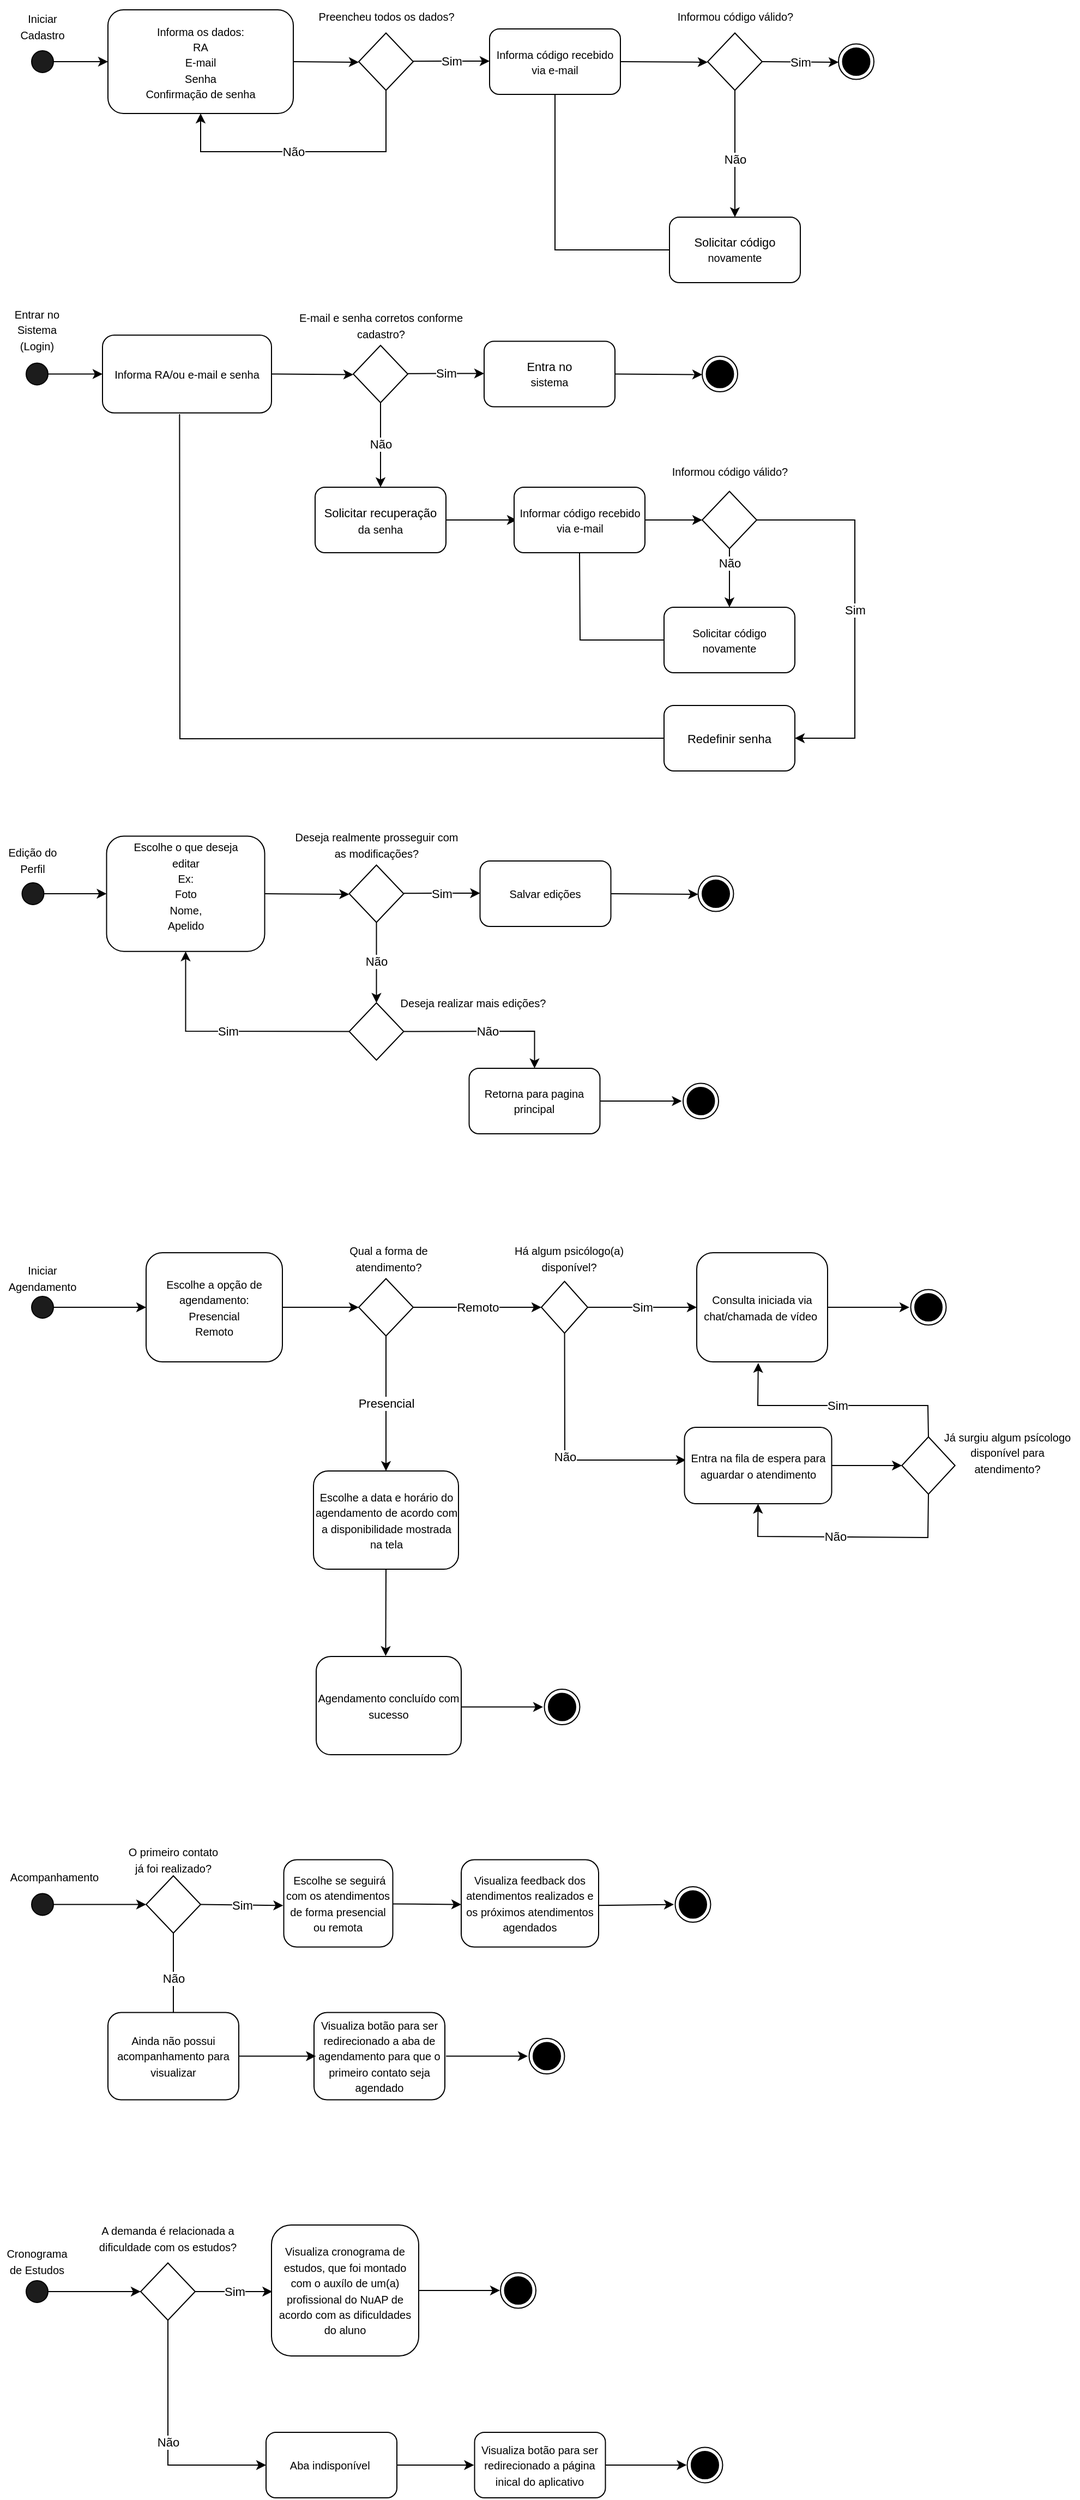 <mxfile version="21.1.8" type="github">
  <diagram name="Página-1" id="GVrCEBP-sC31mfDfFol-">
    <mxGraphModel dx="2294" dy="807" grid="1" gridSize="10" guides="1" tooltips="1" connect="1" arrows="1" fold="1" page="1" pageScale="1" pageWidth="827" pageHeight="1169" math="0" shadow="0">
      <root>
        <mxCell id="0" />
        <mxCell id="1" parent="0" />
        <mxCell id="yPgfIwb3IiQU2in2HysK-1" value="" style="ellipse;whiteSpace=wrap;html=1;aspect=fixed;fillColor=#1C1C1C;" parent="1" vertex="1">
          <mxGeometry x="20" y="77.5" width="20" height="20" as="geometry" />
        </mxCell>
        <mxCell id="yPgfIwb3IiQU2in2HysK-2" value="" style="endArrow=classic;html=1;rounded=0;exitX=1;exitY=0.5;exitDx=0;exitDy=0;entryX=0;entryY=0.5;entryDx=0;entryDy=0;" parent="1" source="yPgfIwb3IiQU2in2HysK-1" target="yPgfIwb3IiQU2in2HysK-5" edge="1">
          <mxGeometry width="50" height="50" relative="1" as="geometry">
            <mxPoint x="240" y="270" as="sourcePoint" />
            <mxPoint x="90" y="70" as="targetPoint" />
          </mxGeometry>
        </mxCell>
        <mxCell id="yPgfIwb3IiQU2in2HysK-4" value="&lt;font style=&quot;font-size: 10px;&quot;&gt;Iniciar Cadastro&lt;/font&gt;" style="text;strokeColor=none;align=center;fillColor=none;html=1;verticalAlign=middle;whiteSpace=wrap;rounded=0;" parent="1" vertex="1">
          <mxGeometry x="-5" y="40" width="70" height="30" as="geometry" />
        </mxCell>
        <mxCell id="yPgfIwb3IiQU2in2HysK-5" value="&lt;font style=&quot;font-size: 10px;&quot;&gt;Informa os dados:&lt;br&gt;RA&lt;br&gt;E-mail&lt;br&gt;Senha&lt;br&gt;Confirmação de senha&lt;/font&gt;" style="rounded=1;whiteSpace=wrap;html=1;" parent="1" vertex="1">
          <mxGeometry x="90" y="40" width="170" height="95" as="geometry" />
        </mxCell>
        <mxCell id="yPgfIwb3IiQU2in2HysK-7" value="" style="endArrow=classic;html=1;rounded=0;exitX=1;exitY=0.5;exitDx=0;exitDy=0;" parent="1" source="yPgfIwb3IiQU2in2HysK-5" edge="1">
          <mxGeometry width="50" height="50" relative="1" as="geometry">
            <mxPoint x="50" y="98" as="sourcePoint" />
            <mxPoint x="320" y="88" as="targetPoint" />
            <Array as="points" />
          </mxGeometry>
        </mxCell>
        <mxCell id="yPgfIwb3IiQU2in2HysK-8" value="" style="rhombus;whiteSpace=wrap;html=1;" parent="1" vertex="1">
          <mxGeometry x="320" y="61.25" width="50" height="52.5" as="geometry" />
        </mxCell>
        <mxCell id="yPgfIwb3IiQU2in2HysK-9" value="&lt;font style=&quot;font-size: 10px;&quot;&gt;Preencheu todos os dados?&lt;/font&gt;" style="text;strokeColor=none;align=center;fillColor=none;html=1;verticalAlign=middle;whiteSpace=wrap;rounded=0;" parent="1" vertex="1">
          <mxGeometry x="267.5" y="31.25" width="155" height="30" as="geometry" />
        </mxCell>
        <mxCell id="yPgfIwb3IiQU2in2HysK-10" value="Sim" style="endArrow=classic;html=1;rounded=0;exitX=1;exitY=0.5;exitDx=0;exitDy=0;" parent="1" edge="1">
          <mxGeometry width="50" height="50" relative="1" as="geometry">
            <mxPoint x="370" y="87.16" as="sourcePoint" />
            <mxPoint x="440" y="87" as="targetPoint" />
            <Array as="points">
              <mxPoint x="400" y="87" />
            </Array>
          </mxGeometry>
        </mxCell>
        <mxCell id="yPgfIwb3IiQU2in2HysK-11" value="Não" style="endArrow=classic;html=1;rounded=0;exitX=0.5;exitY=1;exitDx=0;exitDy=0;entryX=0.5;entryY=1;entryDx=0;entryDy=0;" parent="1" source="yPgfIwb3IiQU2in2HysK-8" target="yPgfIwb3IiQU2in2HysK-5" edge="1">
          <mxGeometry x="0.081" width="50" height="50" relative="1" as="geometry">
            <mxPoint x="270" y="98" as="sourcePoint" />
            <mxPoint x="190" y="170" as="targetPoint" />
            <Array as="points">
              <mxPoint x="345" y="170" />
              <mxPoint x="240" y="170" />
              <mxPoint x="175" y="170" />
            </Array>
            <mxPoint as="offset" />
          </mxGeometry>
        </mxCell>
        <mxCell id="yPgfIwb3IiQU2in2HysK-12" value="&lt;font style=&quot;font-size: 10px;&quot;&gt;Informa código recebido via e-mail&lt;/font&gt;" style="rounded=1;whiteSpace=wrap;html=1;fontSize=11;" parent="1" vertex="1">
          <mxGeometry x="440" y="57.5" width="120" height="60" as="geometry" />
        </mxCell>
        <mxCell id="yPgfIwb3IiQU2in2HysK-13" value="" style="endArrow=classic;html=1;rounded=0;exitX=1;exitY=0.5;exitDx=0;exitDy=0;" parent="1" source="yPgfIwb3IiQU2in2HysK-12" edge="1">
          <mxGeometry width="50" height="50" relative="1" as="geometry">
            <mxPoint x="270" y="98" as="sourcePoint" />
            <mxPoint x="640" y="88" as="targetPoint" />
            <Array as="points" />
          </mxGeometry>
        </mxCell>
        <mxCell id="yPgfIwb3IiQU2in2HysK-14" value="" style="rhombus;whiteSpace=wrap;html=1;" parent="1" vertex="1">
          <mxGeometry x="640" y="61.25" width="50" height="52.5" as="geometry" />
        </mxCell>
        <mxCell id="yPgfIwb3IiQU2in2HysK-15" value="&lt;font style=&quot;font-size: 10px;&quot;&gt;Informou código válido?&lt;/font&gt;" style="text;strokeColor=none;align=center;fillColor=none;html=1;verticalAlign=middle;whiteSpace=wrap;rounded=0;" parent="1" vertex="1">
          <mxGeometry x="587.5" y="31.25" width="155" height="30" as="geometry" />
        </mxCell>
        <mxCell id="yPgfIwb3IiQU2in2HysK-17" value="Sim" style="endArrow=classic;html=1;rounded=0;exitX=1;exitY=0.5;exitDx=0;exitDy=0;" parent="1" source="yPgfIwb3IiQU2in2HysK-14" edge="1">
          <mxGeometry width="50" height="50" relative="1" as="geometry">
            <mxPoint x="570" y="98" as="sourcePoint" />
            <mxPoint x="760" y="88" as="targetPoint" />
            <Array as="points" />
          </mxGeometry>
        </mxCell>
        <mxCell id="yPgfIwb3IiQU2in2HysK-18" value="Não" style="endArrow=classic;html=1;rounded=0;exitX=0.5;exitY=1;exitDx=0;exitDy=0;" parent="1" source="yPgfIwb3IiQU2in2HysK-14" edge="1">
          <mxGeometry x="0.081" width="50" height="50" relative="1" as="geometry">
            <mxPoint x="670" y="113.75" as="sourcePoint" />
            <mxPoint x="665" y="230" as="targetPoint" />
            <Array as="points">
              <mxPoint x="665" y="170" />
              <mxPoint x="665" y="190" />
            </Array>
            <mxPoint as="offset" />
          </mxGeometry>
        </mxCell>
        <mxCell id="yPgfIwb3IiQU2in2HysK-19" value="Solicitar código&lt;br&gt;&lt;font style=&quot;font-size: 10px;&quot;&gt;novamente&lt;/font&gt;" style="rounded=1;whiteSpace=wrap;html=1;fontSize=11;" parent="1" vertex="1">
          <mxGeometry x="605" y="230" width="120" height="60" as="geometry" />
        </mxCell>
        <mxCell id="yPgfIwb3IiQU2in2HysK-20" value="" style="endArrow=none;html=1;rounded=0;entryX=0;entryY=0.5;entryDx=0;entryDy=0;exitX=0.5;exitY=1;exitDx=0;exitDy=0;" parent="1" source="yPgfIwb3IiQU2in2HysK-12" target="yPgfIwb3IiQU2in2HysK-19" edge="1">
          <mxGeometry width="50" height="50" relative="1" as="geometry">
            <mxPoint x="480" y="260" as="sourcePoint" />
            <mxPoint x="460" y="150" as="targetPoint" />
            <Array as="points">
              <mxPoint x="500" y="260" />
            </Array>
          </mxGeometry>
        </mxCell>
        <mxCell id="yPgfIwb3IiQU2in2HysK-21" value="" style="ellipse;whiteSpace=wrap;html=1;aspect=fixed;" parent="1" vertex="1">
          <mxGeometry x="760" y="71.25" width="32.5" height="32.5" as="geometry" />
        </mxCell>
        <mxCell id="yPgfIwb3IiQU2in2HysK-22" value="" style="ellipse;whiteSpace=wrap;html=1;aspect=fixed;fillColor=#000000;labelBackgroundColor=#000000;" parent="1" vertex="1">
          <mxGeometry x="763.75" y="75" width="25" height="25" as="geometry" />
        </mxCell>
        <mxCell id="yPgfIwb3IiQU2in2HysK-39" value="" style="ellipse;whiteSpace=wrap;html=1;aspect=fixed;fillColor=#1C1C1C;" parent="1" vertex="1">
          <mxGeometry x="15" y="363.75" width="20" height="20" as="geometry" />
        </mxCell>
        <mxCell id="yPgfIwb3IiQU2in2HysK-40" value="" style="endArrow=classic;html=1;rounded=0;exitX=1;exitY=0.5;exitDx=0;exitDy=0;entryX=0;entryY=0.5;entryDx=0;entryDy=0;" parent="1" source="yPgfIwb3IiQU2in2HysK-39" target="yPgfIwb3IiQU2in2HysK-41" edge="1">
          <mxGeometry width="50" height="50" relative="1" as="geometry">
            <mxPoint x="235" y="556.25" as="sourcePoint" />
            <mxPoint x="85" y="356.25" as="targetPoint" />
          </mxGeometry>
        </mxCell>
        <mxCell id="yPgfIwb3IiQU2in2HysK-41" value="&lt;font style=&quot;&quot;&gt;&lt;font style=&quot;font-size: 10px;&quot;&gt;Informa RA/ou e-mail e senha&lt;/font&gt;&lt;br&gt;&lt;/font&gt;" style="rounded=1;whiteSpace=wrap;html=1;" parent="1" vertex="1">
          <mxGeometry x="85" y="338.13" width="155" height="71.25" as="geometry" />
        </mxCell>
        <mxCell id="yPgfIwb3IiQU2in2HysK-42" value="" style="endArrow=classic;html=1;rounded=0;exitX=1;exitY=0.5;exitDx=0;exitDy=0;" parent="1" source="yPgfIwb3IiQU2in2HysK-41" edge="1">
          <mxGeometry width="50" height="50" relative="1" as="geometry">
            <mxPoint x="45" y="384.25" as="sourcePoint" />
            <mxPoint x="315" y="374.25" as="targetPoint" />
            <Array as="points" />
          </mxGeometry>
        </mxCell>
        <mxCell id="yPgfIwb3IiQU2in2HysK-43" value="" style="rhombus;whiteSpace=wrap;html=1;" parent="1" vertex="1">
          <mxGeometry x="315" y="347.5" width="50" height="52.5" as="geometry" />
        </mxCell>
        <mxCell id="yPgfIwb3IiQU2in2HysK-44" value="&lt;font style=&quot;font-size: 10px;&quot;&gt;E-mail e senha corretos conforme cadastro?&lt;/font&gt;" style="text;strokeColor=none;align=center;fillColor=none;html=1;verticalAlign=middle;whiteSpace=wrap;rounded=0;" parent="1" vertex="1">
          <mxGeometry x="262.5" y="313.75" width="155" height="30" as="geometry" />
        </mxCell>
        <mxCell id="yPgfIwb3IiQU2in2HysK-45" value="Sim" style="endArrow=classic;html=1;rounded=0;exitX=1;exitY=0.5;exitDx=0;exitDy=0;" parent="1" edge="1">
          <mxGeometry width="50" height="50" relative="1" as="geometry">
            <mxPoint x="365" y="373.41" as="sourcePoint" />
            <mxPoint x="435" y="373.25" as="targetPoint" />
            <Array as="points">
              <mxPoint x="395" y="373.25" />
            </Array>
          </mxGeometry>
        </mxCell>
        <mxCell id="yPgfIwb3IiQU2in2HysK-46" value="Não" style="endArrow=classic;html=1;rounded=0;exitX=0.5;exitY=1;exitDx=0;exitDy=0;" parent="1" source="yPgfIwb3IiQU2in2HysK-43" edge="1">
          <mxGeometry x="-0.032" width="50" height="50" relative="1" as="geometry">
            <mxPoint x="265" y="384.25" as="sourcePoint" />
            <mxPoint x="340" y="477.5" as="targetPoint" />
            <Array as="points" />
            <mxPoint as="offset" />
          </mxGeometry>
        </mxCell>
        <mxCell id="yPgfIwb3IiQU2in2HysK-47" value="Entra no&lt;br&gt;&lt;font style=&quot;font-size: 10px;&quot;&gt;sistema&lt;/font&gt;" style="rounded=1;whiteSpace=wrap;html=1;fontSize=11;" parent="1" vertex="1">
          <mxGeometry x="435" y="343.75" width="120" height="60" as="geometry" />
        </mxCell>
        <mxCell id="yPgfIwb3IiQU2in2HysK-48" value="" style="endArrow=classic;html=1;rounded=0;exitX=1;exitY=0.5;exitDx=0;exitDy=0;" parent="1" source="yPgfIwb3IiQU2in2HysK-47" edge="1">
          <mxGeometry width="50" height="50" relative="1" as="geometry">
            <mxPoint x="265" y="384.25" as="sourcePoint" />
            <mxPoint x="635" y="374.25" as="targetPoint" />
            <Array as="points" />
          </mxGeometry>
        </mxCell>
        <mxCell id="yPgfIwb3IiQU2in2HysK-55" value="" style="ellipse;whiteSpace=wrap;html=1;aspect=fixed;" parent="1" vertex="1">
          <mxGeometry x="635" y="357.51" width="32.5" height="32.5" as="geometry" />
        </mxCell>
        <mxCell id="yPgfIwb3IiQU2in2HysK-56" value="" style="ellipse;whiteSpace=wrap;html=1;aspect=fixed;fillColor=#000000;labelBackgroundColor=#000000;" parent="1" vertex="1">
          <mxGeometry x="638.75" y="361.26" width="25" height="25" as="geometry" />
        </mxCell>
        <mxCell id="yPgfIwb3IiQU2in2HysK-57" value="&lt;font style=&quot;font-size: 10px;&quot;&gt;Entrar no Sistema&lt;br&gt;(Login)&lt;/font&gt;" style="text;strokeColor=none;align=center;fillColor=none;html=1;verticalAlign=middle;whiteSpace=wrap;rounded=0;" parent="1" vertex="1">
          <mxGeometry x="-5" y="317.5" width="60" height="30" as="geometry" />
        </mxCell>
        <mxCell id="yPgfIwb3IiQU2in2HysK-58" value="&lt;font style=&quot;&quot;&gt;&lt;span style=&quot;font-size: 11px;&quot;&gt;Solicitar recuperação&lt;/span&gt;&lt;br&gt;&lt;font style=&quot;font-size: 10px;&quot;&gt;da senha&lt;/font&gt;&lt;/font&gt;" style="rounded=1;whiteSpace=wrap;html=1;" parent="1" vertex="1">
          <mxGeometry x="280" y="477.5" width="120" height="60" as="geometry" />
        </mxCell>
        <mxCell id="yPgfIwb3IiQU2in2HysK-59" value="" style="endArrow=classic;html=1;rounded=0;exitX=1;exitY=0.5;exitDx=0;exitDy=0;" parent="1" source="yPgfIwb3IiQU2in2HysK-58" edge="1">
          <mxGeometry width="50" height="50" relative="1" as="geometry">
            <mxPoint x="245" y="383.5" as="sourcePoint" />
            <mxPoint x="465" y="507.5" as="targetPoint" />
            <Array as="points" />
          </mxGeometry>
        </mxCell>
        <mxCell id="yPgfIwb3IiQU2in2HysK-60" value="&lt;font style=&quot;font-size: 10px;&quot;&gt;Informar código recebido via e-mail&lt;/font&gt;" style="rounded=1;whiteSpace=wrap;html=1;fontSize=11;" parent="1" vertex="1">
          <mxGeometry x="462.5" y="477.5" width="120" height="60" as="geometry" />
        </mxCell>
        <mxCell id="yPgfIwb3IiQU2in2HysK-61" value="" style="endArrow=classic;html=1;rounded=0;exitX=1;exitY=0.5;exitDx=0;exitDy=0;" parent="1" source="yPgfIwb3IiQU2in2HysK-60" edge="1">
          <mxGeometry width="50" height="50" relative="1" as="geometry">
            <mxPoint x="565" y="75.5" as="sourcePoint" />
            <mxPoint x="635" y="507.5" as="targetPoint" />
            <Array as="points" />
          </mxGeometry>
        </mxCell>
        <mxCell id="yPgfIwb3IiQU2in2HysK-62" value="" style="rhombus;whiteSpace=wrap;html=1;" parent="1" vertex="1">
          <mxGeometry x="635" y="481.25" width="50" height="52.5" as="geometry" />
        </mxCell>
        <mxCell id="yPgfIwb3IiQU2in2HysK-63" value="&lt;font style=&quot;font-size: 10px;&quot;&gt;Informou código válido?&lt;/font&gt;" style="text;strokeColor=none;align=center;fillColor=none;html=1;verticalAlign=middle;whiteSpace=wrap;rounded=0;" parent="1" vertex="1">
          <mxGeometry x="582.5" y="447.5" width="155" height="30" as="geometry" />
        </mxCell>
        <mxCell id="yPgfIwb3IiQU2in2HysK-64" value="Não" style="endArrow=classic;html=1;rounded=0;exitX=0.5;exitY=1;exitDx=0;exitDy=0;" parent="1" source="yPgfIwb3IiQU2in2HysK-62" edge="1">
          <mxGeometry x="-0.493" width="50" height="50" relative="1" as="geometry">
            <mxPoint x="670" y="101.5" as="sourcePoint" />
            <mxPoint x="660" y="587.5" as="targetPoint" />
            <Array as="points" />
            <mxPoint as="offset" />
          </mxGeometry>
        </mxCell>
        <mxCell id="yPgfIwb3IiQU2in2HysK-68" value="&lt;font style=&quot;font-size: 10px;&quot;&gt;Solicitar código&lt;br&gt;novamente&lt;/font&gt;" style="rounded=1;whiteSpace=wrap;html=1;fontSize=11;" parent="1" vertex="1">
          <mxGeometry x="600" y="587.5" width="120" height="60" as="geometry" />
        </mxCell>
        <mxCell id="yPgfIwb3IiQU2in2HysK-69" value="" style="endArrow=none;html=1;rounded=0;entryX=0;entryY=0.5;entryDx=0;entryDy=0;exitX=0.5;exitY=1;exitDx=0;exitDy=0;" parent="1" source="yPgfIwb3IiQU2in2HysK-60" target="yPgfIwb3IiQU2in2HysK-68" edge="1">
          <mxGeometry width="50" height="50" relative="1" as="geometry">
            <mxPoint x="505" y="105.5" as="sourcePoint" />
            <mxPoint x="610" y="247.5" as="targetPoint" />
            <Array as="points">
              <mxPoint x="523" y="617.5" />
            </Array>
          </mxGeometry>
        </mxCell>
        <mxCell id="yPgfIwb3IiQU2in2HysK-70" value="Sim" style="endArrow=classic;html=1;rounded=0;exitX=1;exitY=0.5;exitDx=0;exitDy=0;entryX=1;entryY=0.5;entryDx=0;entryDy=0;" parent="1" source="yPgfIwb3IiQU2in2HysK-62" target="yPgfIwb3IiQU2in2HysK-73" edge="1">
          <mxGeometry width="50" height="50" relative="1" as="geometry">
            <mxPoint x="695" y="75.5" as="sourcePoint" />
            <mxPoint x="775" y="707.5" as="targetPoint" />
            <Array as="points">
              <mxPoint x="775" y="507.5" />
              <mxPoint x="775" y="707.5" />
            </Array>
          </mxGeometry>
        </mxCell>
        <mxCell id="yPgfIwb3IiQU2in2HysK-73" value="Redefinir senha" style="rounded=1;whiteSpace=wrap;html=1;fontSize=11;" parent="1" vertex="1">
          <mxGeometry x="600" y="677.5" width="120" height="60" as="geometry" />
        </mxCell>
        <mxCell id="yPgfIwb3IiQU2in2HysK-74" value="" style="endArrow=none;html=1;rounded=0;entryX=0;entryY=0.5;entryDx=0;entryDy=0;exitX=0.456;exitY=1.016;exitDx=0;exitDy=0;exitPerimeter=0;" parent="1" source="yPgfIwb3IiQU2in2HysK-41" target="yPgfIwb3IiQU2in2HysK-73" edge="1">
          <mxGeometry width="50" height="50" relative="1" as="geometry">
            <mxPoint x="533" y="547.5" as="sourcePoint" />
            <mxPoint x="610" y="627.5" as="targetPoint" />
            <Array as="points">
              <mxPoint x="156" y="708" />
            </Array>
          </mxGeometry>
        </mxCell>
        <mxCell id="yPgfIwb3IiQU2in2HysK-76" value="" style="ellipse;whiteSpace=wrap;html=1;aspect=fixed;fillColor=#1C1C1C;" parent="1" vertex="1">
          <mxGeometry x="11.25" y="840" width="20" height="20" as="geometry" />
        </mxCell>
        <mxCell id="yPgfIwb3IiQU2in2HysK-77" value="" style="endArrow=classic;html=1;rounded=0;exitX=1;exitY=0.5;exitDx=0;exitDy=0;entryX=0;entryY=0.5;entryDx=0;entryDy=0;" parent="1" source="yPgfIwb3IiQU2in2HysK-76" target="yPgfIwb3IiQU2in2HysK-78" edge="1">
          <mxGeometry width="50" height="50" relative="1" as="geometry">
            <mxPoint x="231.25" y="1032.5" as="sourcePoint" />
            <mxPoint x="81.25" y="832.5" as="targetPoint" />
          </mxGeometry>
        </mxCell>
        <mxCell id="yPgfIwb3IiQU2in2HysK-78" value="&lt;font style=&quot;font-size: 10px;&quot;&gt;Escolhe o que deseja&lt;br&gt;editar&lt;br&gt;Ex:&lt;br&gt;Foto&lt;br&gt;Nome,&lt;br&gt;Apelido&lt;br&gt;&lt;br&gt;&lt;/font&gt;" style="rounded=1;whiteSpace=wrap;html=1;" parent="1" vertex="1">
          <mxGeometry x="88.75" y="797.2" width="145" height="105.63" as="geometry" />
        </mxCell>
        <mxCell id="yPgfIwb3IiQU2in2HysK-79" value="" style="endArrow=classic;html=1;rounded=0;exitX=1;exitY=0.5;exitDx=0;exitDy=0;" parent="1" source="yPgfIwb3IiQU2in2HysK-78" edge="1">
          <mxGeometry width="50" height="50" relative="1" as="geometry">
            <mxPoint x="41.25" y="860.5" as="sourcePoint" />
            <mxPoint x="311.25" y="850.5" as="targetPoint" />
            <Array as="points" />
          </mxGeometry>
        </mxCell>
        <mxCell id="yPgfIwb3IiQU2in2HysK-80" value="" style="rhombus;whiteSpace=wrap;html=1;" parent="1" vertex="1">
          <mxGeometry x="311.25" y="823.75" width="50" height="52.5" as="geometry" />
        </mxCell>
        <mxCell id="yPgfIwb3IiQU2in2HysK-81" value="&lt;font style=&quot;font-size: 10px;&quot;&gt;Deseja realmente prosseguir com as modificações?&lt;/font&gt;" style="text;strokeColor=none;align=center;fillColor=none;html=1;verticalAlign=middle;whiteSpace=wrap;rounded=0;" parent="1" vertex="1">
          <mxGeometry x="258.75" y="790" width="155" height="30" as="geometry" />
        </mxCell>
        <mxCell id="yPgfIwb3IiQU2in2HysK-82" value="Sim" style="endArrow=classic;html=1;rounded=0;exitX=1;exitY=0.5;exitDx=0;exitDy=0;" parent="1" edge="1">
          <mxGeometry width="50" height="50" relative="1" as="geometry">
            <mxPoint x="361.25" y="849.66" as="sourcePoint" />
            <mxPoint x="431.25" y="849.5" as="targetPoint" />
            <Array as="points">
              <mxPoint x="391.25" y="849.5" />
            </Array>
          </mxGeometry>
        </mxCell>
        <mxCell id="yPgfIwb3IiQU2in2HysK-83" value="Não" style="endArrow=classic;html=1;rounded=0;exitX=0.5;exitY=1;exitDx=0;exitDy=0;entryX=0.5;entryY=0;entryDx=0;entryDy=0;" parent="1" source="yPgfIwb3IiQU2in2HysK-80" target="SW-ORvvcEC2hXW5tAMiy-1" edge="1">
          <mxGeometry x="-0.032" width="50" height="50" relative="1" as="geometry">
            <mxPoint x="261.25" y="860.5" as="sourcePoint" />
            <mxPoint x="336.25" y="953.75" as="targetPoint" />
            <Array as="points" />
            <mxPoint as="offset" />
          </mxGeometry>
        </mxCell>
        <mxCell id="yPgfIwb3IiQU2in2HysK-84" value="&lt;font style=&quot;font-size: 10px;&quot;&gt;Salvar edições&lt;/font&gt;" style="rounded=1;whiteSpace=wrap;html=1;fontSize=11;" parent="1" vertex="1">
          <mxGeometry x="431.25" y="820" width="120" height="60" as="geometry" />
        </mxCell>
        <mxCell id="yPgfIwb3IiQU2in2HysK-85" value="" style="endArrow=classic;html=1;rounded=0;exitX=1;exitY=0.5;exitDx=0;exitDy=0;" parent="1" source="yPgfIwb3IiQU2in2HysK-84" edge="1">
          <mxGeometry width="50" height="50" relative="1" as="geometry">
            <mxPoint x="261.25" y="860.5" as="sourcePoint" />
            <mxPoint x="631.25" y="850.5" as="targetPoint" />
            <Array as="points" />
          </mxGeometry>
        </mxCell>
        <mxCell id="yPgfIwb3IiQU2in2HysK-86" value="" style="ellipse;whiteSpace=wrap;html=1;aspect=fixed;" parent="1" vertex="1">
          <mxGeometry x="631.25" y="833.76" width="32.5" height="32.5" as="geometry" />
        </mxCell>
        <mxCell id="yPgfIwb3IiQU2in2HysK-87" value="" style="ellipse;whiteSpace=wrap;html=1;aspect=fixed;fillColor=#000000;labelBackgroundColor=#000000;" parent="1" vertex="1">
          <mxGeometry x="635" y="837.51" width="25" height="25" as="geometry" />
        </mxCell>
        <mxCell id="yPgfIwb3IiQU2in2HysK-88" value="&lt;font style=&quot;font-size: 10px;&quot;&gt;Edição do Perfil&lt;/font&gt;" style="text;strokeColor=none;align=center;fillColor=none;html=1;verticalAlign=middle;whiteSpace=wrap;rounded=0;" parent="1" vertex="1">
          <mxGeometry x="-8.75" y="803.76" width="60" height="30" as="geometry" />
        </mxCell>
        <mxCell id="SW-ORvvcEC2hXW5tAMiy-1" value="" style="rhombus;whiteSpace=wrap;html=1;" parent="1" vertex="1">
          <mxGeometry x="311.25" y="950" width="50" height="52.5" as="geometry" />
        </mxCell>
        <mxCell id="SW-ORvvcEC2hXW5tAMiy-2" value="&lt;font style=&quot;font-size: 10px;&quot;&gt;&lt;font style=&quot;vertical-align: inherit;&quot;&gt;&lt;font style=&quot;vertical-align: inherit;&quot;&gt;Deseja realizar mais edições?&lt;/font&gt;&lt;/font&gt;&lt;/font&gt;" style="text;strokeColor=none;align=center;fillColor=none;html=1;verticalAlign=middle;whiteSpace=wrap;rounded=0;" parent="1" vertex="1">
          <mxGeometry x="351.25" y="940" width="147.5" height="20" as="geometry" />
        </mxCell>
        <mxCell id="SW-ORvvcEC2hXW5tAMiy-3" value="Sim" style="endArrow=classic;html=1;rounded=0;exitX=0;exitY=0.5;exitDx=0;exitDy=0;entryX=0.5;entryY=1;entryDx=0;entryDy=0;" parent="1" source="SW-ORvvcEC2hXW5tAMiy-1" target="yPgfIwb3IiQU2in2HysK-78" edge="1">
          <mxGeometry width="50" height="50" relative="1" as="geometry">
            <mxPoint x="371.25" y="859.66" as="sourcePoint" />
            <mxPoint x="441.25" y="859.5" as="targetPoint" />
            <Array as="points">
              <mxPoint x="161.25" y="976" />
            </Array>
          </mxGeometry>
        </mxCell>
        <mxCell id="SW-ORvvcEC2hXW5tAMiy-4" value="Não" style="endArrow=classic;html=1;rounded=0;exitX=1;exitY=0.5;exitDx=0;exitDy=0;entryX=0.5;entryY=0;entryDx=0;entryDy=0;" parent="1" source="SW-ORvvcEC2hXW5tAMiy-1" edge="1">
          <mxGeometry width="50" height="50" relative="1" as="geometry">
            <mxPoint x="371.25" y="859.66" as="sourcePoint" />
            <mxPoint x="481.25" y="1010" as="targetPoint" />
            <Array as="points">
              <mxPoint x="481.25" y="976" />
            </Array>
          </mxGeometry>
        </mxCell>
        <mxCell id="SW-ORvvcEC2hXW5tAMiy-5" value="&lt;font style=&quot;font-size: 10px;&quot;&gt;Retorna para pagina principal&lt;/font&gt;" style="rounded=1;whiteSpace=wrap;html=1;fontSize=11;" parent="1" vertex="1">
          <mxGeometry x="421.25" y="1010" width="120" height="60" as="geometry" />
        </mxCell>
        <mxCell id="SW-ORvvcEC2hXW5tAMiy-7" value="" style="endArrow=classic;html=1;rounded=0;exitX=1;exitY=0.5;exitDx=0;exitDy=0;" parent="1" edge="1">
          <mxGeometry width="50" height="50" relative="1" as="geometry">
            <mxPoint x="541.25" y="1040" as="sourcePoint" />
            <mxPoint x="616.25" y="1040" as="targetPoint" />
            <Array as="points" />
          </mxGeometry>
        </mxCell>
        <mxCell id="SW-ORvvcEC2hXW5tAMiy-8" value="" style="ellipse;whiteSpace=wrap;html=1;aspect=fixed;" parent="1" vertex="1">
          <mxGeometry x="617.5" y="1023.75" width="32.5" height="32.5" as="geometry" />
        </mxCell>
        <mxCell id="SW-ORvvcEC2hXW5tAMiy-9" value="" style="ellipse;whiteSpace=wrap;html=1;aspect=fixed;fillColor=#000000;labelBackgroundColor=#000000;" parent="1" vertex="1">
          <mxGeometry x="621.25" y="1027.5" width="25" height="25" as="geometry" />
        </mxCell>
        <mxCell id="erpACT3MCk6nOQQxQk3F-1" value="" style="ellipse;whiteSpace=wrap;html=1;aspect=fixed;fillColor=#1C1C1C;" parent="1" vertex="1">
          <mxGeometry x="20" y="1219" width="20" height="20" as="geometry" />
        </mxCell>
        <mxCell id="erpACT3MCk6nOQQxQk3F-3" value="&lt;font style=&quot;vertical-align: inherit;&quot;&gt;&lt;font style=&quot;vertical-align: inherit; font-size: 10px;&quot;&gt;Iniciar Agendamento&lt;/font&gt;&lt;/font&gt;" style="text;strokeColor=none;align=center;fillColor=none;html=1;verticalAlign=middle;whiteSpace=wrap;rounded=0;" parent="1" vertex="1">
          <mxGeometry y="1186.5" width="60" height="30" as="geometry" />
        </mxCell>
        <mxCell id="erpACT3MCk6nOQQxQk3F-5" value="&lt;font style=&quot;font-size: 10px;&quot;&gt;&lt;font style=&quot;vertical-align: inherit; font-size: 10px;&quot;&gt;&lt;font style=&quot;vertical-align: inherit; font-size: 10px;&quot;&gt;&lt;font style=&quot;vertical-align: inherit; font-size: 10px;&quot;&gt;&lt;font style=&quot;vertical-align: inherit; font-size: 10px;&quot;&gt;Escolhe a opção de agendamento: &lt;/font&gt;&lt;/font&gt;&lt;br&gt;&lt;/font&gt;&lt;/font&gt;&lt;font style=&quot;vertical-align: inherit; font-size: 10px;&quot;&gt;&lt;font style=&quot;vertical-align: inherit; font-size: 10px;&quot;&gt;&lt;font style=&quot;vertical-align: inherit; font-size: 10px;&quot;&gt;&lt;font style=&quot;vertical-align: inherit; font-size: 10px;&quot;&gt;Presencial &lt;/font&gt;&lt;/font&gt;&lt;br&gt;&lt;/font&gt;&lt;/font&gt;&lt;font style=&quot;vertical-align: inherit; font-size: 10px;&quot;&gt;&lt;font style=&quot;vertical-align: inherit; font-size: 10px;&quot;&gt;&lt;font style=&quot;vertical-align: inherit; font-size: 10px;&quot;&gt;&lt;font style=&quot;vertical-align: inherit; font-size: 10px;&quot;&gt;Remoto&lt;/font&gt;&lt;/font&gt;&lt;/font&gt;&lt;/font&gt;&lt;br&gt;&lt;/font&gt;" style="rounded=1;whiteSpace=wrap;html=1;" parent="1" vertex="1">
          <mxGeometry x="125" y="1179" width="125" height="100" as="geometry" />
        </mxCell>
        <mxCell id="erpACT3MCk6nOQQxQk3F-7" value="" style="endArrow=classic;html=1;rounded=0;exitX=1;exitY=0.5;exitDx=0;exitDy=0;entryX=0;entryY=0.5;entryDx=0;entryDy=0;" parent="1" source="erpACT3MCk6nOQQxQk3F-1" target="erpACT3MCk6nOQQxQk3F-5" edge="1">
          <mxGeometry width="50" height="50" relative="1" as="geometry">
            <mxPoint x="40" y="1249" as="sourcePoint" />
            <mxPoint x="90" y="1249" as="targetPoint" />
            <Array as="points" />
          </mxGeometry>
        </mxCell>
        <mxCell id="erpACT3MCk6nOQQxQk3F-10" value="" style="rhombus;whiteSpace=wrap;html=1;" parent="1" vertex="1">
          <mxGeometry x="320" y="1202.75" width="50" height="52.5" as="geometry" />
        </mxCell>
        <mxCell id="erpACT3MCk6nOQQxQk3F-11" value="&lt;font style=&quot;vertical-align: inherit; font-size: 10px;&quot;&gt;&lt;font style=&quot;vertical-align: inherit; font-size: 10px;&quot;&gt;&lt;font style=&quot;vertical-align: inherit; font-size: 10px;&quot;&gt;&lt;font style=&quot;vertical-align: inherit; font-size: 10px;&quot;&gt;Qual a forma de atendimento?&lt;/font&gt;&lt;/font&gt;&lt;/font&gt;&lt;/font&gt;" style="text;strokeColor=none;align=center;fillColor=none;html=1;verticalAlign=middle;whiteSpace=wrap;rounded=0;" parent="1" vertex="1">
          <mxGeometry x="305" y="1169" width="85" height="30" as="geometry" />
        </mxCell>
        <mxCell id="erpACT3MCk6nOQQxQk3F-13" value="&lt;font style=&quot;vertical-align: inherit;&quot;&gt;&lt;font style=&quot;vertical-align: inherit;&quot;&gt;Remoto&lt;/font&gt;&lt;/font&gt;" style="endArrow=classic;html=1;rounded=0;exitX=1;exitY=0.5;exitDx=0;exitDy=0;entryX=0;entryY=0.5;entryDx=0;entryDy=0;" parent="1" source="erpACT3MCk6nOQQxQk3F-10" target="erpACT3MCk6nOQQxQk3F-16" edge="1">
          <mxGeometry width="50" height="50" relative="1" as="geometry">
            <mxPoint x="400" y="1249" as="sourcePoint" />
            <mxPoint x="480" y="1234" as="targetPoint" />
          </mxGeometry>
        </mxCell>
        <mxCell id="erpACT3MCk6nOQQxQk3F-14" value="&lt;font style=&quot;vertical-align: inherit;&quot;&gt;&lt;font style=&quot;vertical-align: inherit;&quot;&gt;Presencial&lt;/font&gt;&lt;/font&gt;" style="endArrow=classic;html=1;rounded=0;" parent="1" source="erpACT3MCk6nOQQxQk3F-10" edge="1">
          <mxGeometry width="50" height="50" relative="1" as="geometry">
            <mxPoint x="345" y="1310.5" as="sourcePoint" />
            <mxPoint x="345" y="1379" as="targetPoint" />
          </mxGeometry>
        </mxCell>
        <mxCell id="erpACT3MCk6nOQQxQk3F-16" value="" style="rhombus;whiteSpace=wrap;html=1;" parent="1" vertex="1">
          <mxGeometry x="487.5" y="1205.25" width="42.5" height="47.5" as="geometry" />
        </mxCell>
        <mxCell id="erpACT3MCk6nOQQxQk3F-18" value="&lt;font style=&quot;font-size: 10px;&quot;&gt;Há algum psicólogo(a) disponível?&lt;/font&gt;" style="text;strokeColor=none;align=center;fillColor=none;html=1;verticalAlign=middle;whiteSpace=wrap;rounded=0;" parent="1" vertex="1">
          <mxGeometry x="443.75" y="1169" width="137.5" height="30" as="geometry" />
        </mxCell>
        <mxCell id="erpACT3MCk6nOQQxQk3F-19" value="" style="endArrow=classic;html=1;rounded=0;entryX=0;entryY=0.5;entryDx=0;entryDy=0;" parent="1" target="erpACT3MCk6nOQQxQk3F-10" edge="1" source="erpACT3MCk6nOQQxQk3F-5">
          <mxGeometry width="50" height="50" relative="1" as="geometry">
            <mxPoint x="250" y="1229" as="sourcePoint" />
            <mxPoint x="300" y="1179" as="targetPoint" />
          </mxGeometry>
        </mxCell>
        <mxCell id="erpACT3MCk6nOQQxQk3F-21" value="Sim" style="endArrow=classic;html=1;rounded=0;entryX=0;entryY=0.5;entryDx=0;entryDy=0;" parent="1" target="erpACT3MCk6nOQQxQk3F-22" edge="1">
          <mxGeometry width="50" height="50" relative="1" as="geometry">
            <mxPoint x="530" y="1229" as="sourcePoint" />
            <mxPoint x="610" y="1209" as="targetPoint" />
          </mxGeometry>
        </mxCell>
        <mxCell id="erpACT3MCk6nOQQxQk3F-22" value="&lt;font style=&quot;vertical-align: inherit;&quot;&gt;&lt;font style=&quot;vertical-align: inherit; font-size: 10px;&quot;&gt;Consulta iniciada via chat/chamada de vídeo&amp;nbsp;&lt;/font&gt;&lt;/font&gt;" style="rounded=1;whiteSpace=wrap;html=1;" parent="1" vertex="1">
          <mxGeometry x="630" y="1179" width="120" height="100" as="geometry" />
        </mxCell>
        <mxCell id="erpACT3MCk6nOQQxQk3F-24" value="" style="endArrow=classic;html=1;rounded=0;exitX=1;exitY=0.5;exitDx=0;exitDy=0;" parent="1" edge="1">
          <mxGeometry width="50" height="50" relative="1" as="geometry">
            <mxPoint x="750" y="1229" as="sourcePoint" />
            <mxPoint x="825" y="1229" as="targetPoint" />
            <Array as="points" />
          </mxGeometry>
        </mxCell>
        <mxCell id="erpACT3MCk6nOQQxQk3F-25" value="" style="ellipse;whiteSpace=wrap;html=1;aspect=fixed;" parent="1" vertex="1">
          <mxGeometry x="826.25" y="1212.75" width="32.5" height="32.5" as="geometry" />
        </mxCell>
        <mxCell id="erpACT3MCk6nOQQxQk3F-26" value="" style="ellipse;whiteSpace=wrap;html=1;aspect=fixed;fillColor=#000000;labelBackgroundColor=#000000;" parent="1" vertex="1">
          <mxGeometry x="830" y="1216.5" width="25" height="25" as="geometry" />
        </mxCell>
        <mxCell id="erpACT3MCk6nOQQxQk3F-27" value="&lt;font style=&quot;font-size: 10px;&quot;&gt;&lt;font style=&quot;vertical-align: inherit;&quot;&gt;&lt;font style=&quot;vertical-align: inherit;&quot;&gt;Escolhe a data e horário do agendamento de acordo com a disponibilidade mostrada na tela&lt;/font&gt;&lt;/font&gt;&lt;/font&gt;" style="rounded=1;whiteSpace=wrap;html=1;" parent="1" vertex="1">
          <mxGeometry x="278.5" y="1379" width="133" height="90" as="geometry" />
        </mxCell>
        <mxCell id="erpACT3MCk6nOQQxQk3F-31" value="Não" style="endArrow=classic;html=1;rounded=0;" parent="1" source="erpACT3MCk6nOQQxQk3F-16" edge="1">
          <mxGeometry width="50" height="50" relative="1" as="geometry">
            <mxPoint x="508.75" y="1306.5" as="sourcePoint" />
            <mxPoint x="620" y="1369" as="targetPoint" />
            <Array as="points">
              <mxPoint x="509" y="1369" />
            </Array>
          </mxGeometry>
        </mxCell>
        <mxCell id="erpACT3MCk6nOQQxQk3F-32" value="&lt;font style=&quot;vertical-align: inherit;&quot;&gt;&lt;font style=&quot;vertical-align: inherit; font-size: 10px;&quot;&gt;Entra na fila de espera para aguardar o atendimento&lt;/font&gt;&lt;/font&gt;" style="rounded=1;whiteSpace=wrap;html=1;" parent="1" vertex="1">
          <mxGeometry x="618.75" y="1339" width="135" height="70" as="geometry" />
        </mxCell>
        <mxCell id="5wJBj0XlNIu2XHZP18v--1" value="" style="rhombus;whiteSpace=wrap;html=1;" parent="1" vertex="1">
          <mxGeometry x="818.12" y="1347.75" width="48.75" height="52.5" as="geometry" />
        </mxCell>
        <mxCell id="5wJBj0XlNIu2XHZP18v--2" value="" style="endArrow=classic;html=1;rounded=0;exitX=1;exitY=0.5;exitDx=0;exitDy=0;entryX=0;entryY=0.5;entryDx=0;entryDy=0;" parent="1" source="erpACT3MCk6nOQQxQk3F-32" target="5wJBj0XlNIu2XHZP18v--1" edge="1">
          <mxGeometry width="50" height="50" relative="1" as="geometry">
            <mxPoint x="790" y="1389" as="sourcePoint" />
            <mxPoint x="840" y="1339" as="targetPoint" />
            <Array as="points" />
          </mxGeometry>
        </mxCell>
        <mxCell id="5wJBj0XlNIu2XHZP18v--3" value="&lt;font style=&quot;font-size: 10px;&quot;&gt;Já surgiu algum psícologo disponível para atendimento?&lt;/font&gt;" style="text;strokeColor=none;align=center;fillColor=none;html=1;verticalAlign=middle;whiteSpace=wrap;rounded=0;" parent="1" vertex="1">
          <mxGeometry x="850" y="1346.5" width="130" height="30" as="geometry" />
        </mxCell>
        <mxCell id="5wJBj0XlNIu2XHZP18v--4" value="Sim" style="endArrow=classic;html=1;rounded=0;exitX=0.5;exitY=0;exitDx=0;exitDy=0;entryX=0.47;entryY=1.01;entryDx=0;entryDy=0;entryPerimeter=0;" parent="1" source="5wJBj0XlNIu2XHZP18v--1" target="erpACT3MCk6nOQQxQk3F-22" edge="1">
          <mxGeometry width="50" height="50" relative="1" as="geometry">
            <mxPoint x="764" y="1384" as="sourcePoint" />
            <mxPoint x="690" y="1319" as="targetPoint" />
            <Array as="points">
              <mxPoint x="842" y="1319" />
              <mxPoint x="686" y="1319" />
            </Array>
          </mxGeometry>
        </mxCell>
        <mxCell id="5wJBj0XlNIu2XHZP18v--5" value="" style="endArrow=classic;html=1;rounded=0;exitX=0.5;exitY=1;exitDx=0;exitDy=0;entryX=0.5;entryY=1;entryDx=0;entryDy=0;" parent="1" source="5wJBj0XlNIu2XHZP18v--1" target="erpACT3MCk6nOQQxQk3F-32" edge="1">
          <mxGeometry width="50" height="50" relative="1" as="geometry">
            <mxPoint x="764" y="1384" as="sourcePoint" />
            <mxPoint x="831" y="1383" as="targetPoint" />
            <Array as="points">
              <mxPoint x="842" y="1440" />
              <mxPoint x="686" y="1439" />
            </Array>
          </mxGeometry>
        </mxCell>
        <mxCell id="5wJBj0XlNIu2XHZP18v--6" value="Não" style="edgeLabel;html=1;align=center;verticalAlign=middle;resizable=0;points=[];" parent="5wJBj0XlNIu2XHZP18v--5" vertex="1" connectable="0">
          <mxGeometry x="0.106" y="-1" relative="1" as="geometry">
            <mxPoint as="offset" />
          </mxGeometry>
        </mxCell>
        <mxCell id="cEk0oUC3dD4mCjoK_97K-1" value="&lt;font style=&quot;font-size: 10px;&quot;&gt;&lt;font style=&quot;vertical-align: inherit;&quot;&gt;&lt;font style=&quot;vertical-align: inherit;&quot;&gt;&lt;font style=&quot;vertical-align: inherit;&quot;&gt;&lt;font style=&quot;vertical-align: inherit;&quot;&gt;Agendamento concluído com sucesso&lt;/font&gt;&lt;/font&gt;&lt;/font&gt;&lt;/font&gt;&lt;/font&gt;" style="rounded=1;whiteSpace=wrap;html=1;" vertex="1" parent="1">
          <mxGeometry x="281" y="1549" width="133" height="90" as="geometry" />
        </mxCell>
        <mxCell id="cEk0oUC3dD4mCjoK_97K-2" value="" style="endArrow=classic;html=1;rounded=0;entryX=0.479;entryY=-0.005;entryDx=0;entryDy=0;entryPerimeter=0;exitX=0.5;exitY=1;exitDx=0;exitDy=0;" edge="1" parent="1" source="erpACT3MCk6nOQQxQk3F-27" target="cEk0oUC3dD4mCjoK_97K-1">
          <mxGeometry width="50" height="50" relative="1" as="geometry">
            <mxPoint x="345" y="1469" as="sourcePoint" />
            <mxPoint x="440" y="1529" as="targetPoint" />
          </mxGeometry>
        </mxCell>
        <mxCell id="cEk0oUC3dD4mCjoK_97K-5" value="" style="endArrow=classic;html=1;rounded=0;exitX=1;exitY=0.5;exitDx=0;exitDy=0;" edge="1" parent="1">
          <mxGeometry width="50" height="50" relative="1" as="geometry">
            <mxPoint x="414" y="1595.25" as="sourcePoint" />
            <mxPoint x="489" y="1595.25" as="targetPoint" />
            <Array as="points" />
          </mxGeometry>
        </mxCell>
        <mxCell id="cEk0oUC3dD4mCjoK_97K-6" value="" style="ellipse;whiteSpace=wrap;html=1;aspect=fixed;" vertex="1" parent="1">
          <mxGeometry x="490.25" y="1579" width="32.5" height="32.5" as="geometry" />
        </mxCell>
        <mxCell id="cEk0oUC3dD4mCjoK_97K-7" value="" style="ellipse;whiteSpace=wrap;html=1;aspect=fixed;fillColor=#000000;labelBackgroundColor=#000000;" vertex="1" parent="1">
          <mxGeometry x="494" y="1582.75" width="25" height="25" as="geometry" />
        </mxCell>
        <mxCell id="cEk0oUC3dD4mCjoK_97K-9" value="" style="ellipse;whiteSpace=wrap;html=1;aspect=fixed;fillColor=#1C1C1C;" vertex="1" parent="1">
          <mxGeometry x="20" y="1766.25" width="20" height="20" as="geometry" />
        </mxCell>
        <mxCell id="cEk0oUC3dD4mCjoK_97K-10" value="&lt;font style=&quot;vertical-align: inherit;&quot;&gt;&lt;font style=&quot;vertical-align: inherit;&quot;&gt;&lt;font style=&quot;vertical-align: inherit;&quot;&gt;&lt;font style=&quot;vertical-align: inherit; font-size: 10px;&quot;&gt;Acompanhamento&lt;/font&gt;&lt;/font&gt;&lt;/font&gt;&lt;/font&gt;" style="text;strokeColor=none;align=center;fillColor=none;html=1;verticalAlign=middle;whiteSpace=wrap;rounded=0;" vertex="1" parent="1">
          <mxGeometry x="11.25" y="1736.25" width="60" height="30" as="geometry" />
        </mxCell>
        <mxCell id="cEk0oUC3dD4mCjoK_97K-12" value="" style="endArrow=classic;html=1;rounded=0;exitX=1;exitY=0.5;exitDx=0;exitDy=0;entryX=0;entryY=0.5;entryDx=0;entryDy=0;" edge="1" parent="1" source="cEk0oUC3dD4mCjoK_97K-9">
          <mxGeometry width="50" height="50" relative="1" as="geometry">
            <mxPoint x="40" y="1796.25" as="sourcePoint" />
            <mxPoint x="125.0" y="1776.25" as="targetPoint" />
            <Array as="points" />
          </mxGeometry>
        </mxCell>
        <mxCell id="cEk0oUC3dD4mCjoK_97K-15" value="" style="rhombus;whiteSpace=wrap;html=1;" vertex="1" parent="1">
          <mxGeometry x="125" y="1750" width="50" height="52.5" as="geometry" />
        </mxCell>
        <mxCell id="cEk0oUC3dD4mCjoK_97K-16" value="&lt;font size=&quot;1&quot;&gt;O primeiro contato já foi realizado?&lt;/font&gt;" style="text;strokeColor=none;align=center;fillColor=none;html=1;verticalAlign=middle;whiteSpace=wrap;rounded=0;" vertex="1" parent="1">
          <mxGeometry x="105" y="1720" width="90" height="30" as="geometry" />
        </mxCell>
        <mxCell id="cEk0oUC3dD4mCjoK_97K-17" value="&lt;font size=&quot;1&quot;&gt;&amp;nbsp;Escolhe se seguirá com os atendimentos de forma presencial ou remota&lt;/font&gt;&lt;div style=&quot;text-align: justify; font-size: 10px;&quot;&gt;&lt;/div&gt;" style="rounded=1;whiteSpace=wrap;html=1;" vertex="1" parent="1">
          <mxGeometry x="251.25" y="1735.25" width="100" height="80" as="geometry" />
        </mxCell>
        <mxCell id="cEk0oUC3dD4mCjoK_97K-18" value="Sim" style="endArrow=classic;html=1;rounded=0;exitX=1;exitY=0.5;exitDx=0;exitDy=0;entryX=-0.005;entryY=0.525;entryDx=0;entryDy=0;entryPerimeter=0;" edge="1" parent="1" source="cEk0oUC3dD4mCjoK_97K-15" target="cEk0oUC3dD4mCjoK_97K-17">
          <mxGeometry width="50" height="50" relative="1" as="geometry">
            <mxPoint x="190" y="1815.25" as="sourcePoint" />
            <mxPoint x="240" y="1765.25" as="targetPoint" />
          </mxGeometry>
        </mxCell>
        <mxCell id="cEk0oUC3dD4mCjoK_97K-19" value="Não" style="endArrow=classic;html=1;rounded=0;" edge="1" parent="1" source="cEk0oUC3dD4mCjoK_97K-15">
          <mxGeometry width="50" height="50" relative="1" as="geometry">
            <mxPoint x="150" y="1852.5" as="sourcePoint" />
            <mxPoint x="150" y="1885.25" as="targetPoint" />
          </mxGeometry>
        </mxCell>
        <mxCell id="cEk0oUC3dD4mCjoK_97K-20" value="&lt;font style=&quot;font-size: 10px;&quot;&gt;Ainda não possui acompanhamento para visualizar&lt;/font&gt;" style="rounded=1;whiteSpace=wrap;html=1;" vertex="1" parent="1">
          <mxGeometry x="90" y="1875.25" width="120" height="80" as="geometry" />
        </mxCell>
        <mxCell id="cEk0oUC3dD4mCjoK_97K-21" value="" style="endArrow=classic;html=1;rounded=0;exitX=1;exitY=0.5;exitDx=0;exitDy=0;" edge="1" parent="1">
          <mxGeometry width="50" height="50" relative="1" as="geometry">
            <mxPoint x="400" y="1915.25" as="sourcePoint" />
            <mxPoint x="475" y="1915.25" as="targetPoint" />
            <Array as="points" />
          </mxGeometry>
        </mxCell>
        <mxCell id="cEk0oUC3dD4mCjoK_97K-22" value="" style="ellipse;whiteSpace=wrap;html=1;aspect=fixed;" vertex="1" parent="1">
          <mxGeometry x="476.25" y="1899" width="32.5" height="32.5" as="geometry" />
        </mxCell>
        <mxCell id="cEk0oUC3dD4mCjoK_97K-23" value="" style="ellipse;whiteSpace=wrap;html=1;aspect=fixed;fillColor=#000000;labelBackgroundColor=#000000;" vertex="1" parent="1">
          <mxGeometry x="480" y="1902.75" width="25" height="25" as="geometry" />
        </mxCell>
        <mxCell id="cEk0oUC3dD4mCjoK_97K-24" value="&lt;font style=&quot;font-size: 10px;&quot;&gt;Visualiza botão para ser redirecionado a aba de agendamento para que o primeiro contato seja agendado&lt;/font&gt;" style="rounded=1;whiteSpace=wrap;html=1;" vertex="1" parent="1">
          <mxGeometry x="279" y="1875.25" width="120" height="80" as="geometry" />
        </mxCell>
        <mxCell id="cEk0oUC3dD4mCjoK_97K-26" value="" style="endArrow=classic;html=1;rounded=0;" edge="1" parent="1" source="cEk0oUC3dD4mCjoK_97K-20">
          <mxGeometry width="50" height="50" relative="1" as="geometry">
            <mxPoint x="210" y="1965.25" as="sourcePoint" />
            <mxPoint x="280.711" y="1915.25" as="targetPoint" />
          </mxGeometry>
        </mxCell>
        <mxCell id="cEk0oUC3dD4mCjoK_97K-28" value="" style="endArrow=classic;html=1;rounded=0;entryX=0;entryY=0.5;entryDx=0;entryDy=0;" edge="1" parent="1" source="cEk0oUC3dD4mCjoK_97K-17">
          <mxGeometry width="50" height="50" relative="1" as="geometry">
            <mxPoint x="351.25" y="1825.25" as="sourcePoint" />
            <mxPoint x="414" y="1776.25" as="targetPoint" />
          </mxGeometry>
        </mxCell>
        <mxCell id="cEk0oUC3dD4mCjoK_97K-31" value="&lt;font style=&quot;font-size: 10px;&quot;&gt;Visualiza feedback dos atendimentos realizados e os próximos atendimentos agendados&lt;/font&gt;" style="rounded=1;whiteSpace=wrap;html=1;" vertex="1" parent="1">
          <mxGeometry x="414" y="1735.25" width="126" height="80" as="geometry" />
        </mxCell>
        <mxCell id="cEk0oUC3dD4mCjoK_97K-40" value="" style="endArrow=classic;html=1;rounded=0;exitX=0.996;exitY=0.523;exitDx=0;exitDy=0;exitPerimeter=0;" edge="1" parent="1" source="cEk0oUC3dD4mCjoK_97K-31">
          <mxGeometry width="50" height="50" relative="1" as="geometry">
            <mxPoint x="540" y="1785.25" as="sourcePoint" />
            <mxPoint x="609" y="1776.25" as="targetPoint" />
            <Array as="points" />
          </mxGeometry>
        </mxCell>
        <mxCell id="cEk0oUC3dD4mCjoK_97K-41" value="" style="ellipse;whiteSpace=wrap;html=1;aspect=fixed;" vertex="1" parent="1">
          <mxGeometry x="610.25" y="1760" width="32.5" height="32.5" as="geometry" />
        </mxCell>
        <mxCell id="cEk0oUC3dD4mCjoK_97K-42" value="" style="ellipse;whiteSpace=wrap;html=1;aspect=fixed;fillColor=#000000;labelBackgroundColor=#000000;" vertex="1" parent="1">
          <mxGeometry x="614" y="1763.75" width="25" height="25" as="geometry" />
        </mxCell>
        <mxCell id="cEk0oUC3dD4mCjoK_97K-43" value="" style="ellipse;whiteSpace=wrap;html=1;aspect=fixed;fillColor=#1C1C1C;" vertex="1" parent="1">
          <mxGeometry x="15" y="2121" width="20" height="20" as="geometry" />
        </mxCell>
        <mxCell id="cEk0oUC3dD4mCjoK_97K-44" value="&lt;font style=&quot;vertical-align: inherit;&quot;&gt;&lt;font style=&quot;vertical-align: inherit;&quot;&gt;&lt;font style=&quot;vertical-align: inherit;&quot;&gt;&lt;font style=&quot;vertical-align: inherit; font-size: 10px;&quot;&gt;Cronograma de Estudos&lt;/font&gt;&lt;/font&gt;&lt;/font&gt;&lt;/font&gt;" style="text;strokeColor=none;align=center;fillColor=none;html=1;verticalAlign=middle;whiteSpace=wrap;rounded=0;" vertex="1" parent="1">
          <mxGeometry x="-5" y="2087.5" width="60" height="30" as="geometry" />
        </mxCell>
        <mxCell id="cEk0oUC3dD4mCjoK_97K-45" value="" style="rhombus;whiteSpace=wrap;html=1;" vertex="1" parent="1">
          <mxGeometry x="120" y="2104.75" width="50" height="52.5" as="geometry" />
        </mxCell>
        <mxCell id="cEk0oUC3dD4mCjoK_97K-46" value="" style="endArrow=classic;html=1;rounded=0;entryX=0;entryY=0.5;entryDx=0;entryDy=0;" edge="1" parent="1" source="cEk0oUC3dD4mCjoK_97K-43" target="cEk0oUC3dD4mCjoK_97K-45">
          <mxGeometry width="50" height="50" relative="1" as="geometry">
            <mxPoint x="35" y="2181" as="sourcePoint" />
            <mxPoint x="105.711" y="2131" as="targetPoint" />
          </mxGeometry>
        </mxCell>
        <mxCell id="cEk0oUC3dD4mCjoK_97K-47" value="&lt;font style=&quot;font-size: 10px;&quot;&gt;A demanda é relacionada a dificuldade com os estudos?&lt;/font&gt;" style="text;strokeColor=none;align=center;fillColor=none;html=1;verticalAlign=middle;whiteSpace=wrap;rounded=0;" vertex="1" parent="1">
          <mxGeometry x="75" y="2060" width="140" height="44.75" as="geometry" />
        </mxCell>
        <mxCell id="cEk0oUC3dD4mCjoK_97K-48" value="&lt;font style=&quot;font-size: 10px;&quot;&gt;Visualiza cronograma de estudos, que foi montado com o auxílo de um(a) profissional do NuAP de acordo com as dificuldades do aluno&lt;/font&gt;" style="rounded=1;whiteSpace=wrap;html=1;" vertex="1" parent="1">
          <mxGeometry x="240" y="2070" width="135" height="120" as="geometry" />
        </mxCell>
        <mxCell id="cEk0oUC3dD4mCjoK_97K-49" value="Sim" style="endArrow=classic;html=1;rounded=0;" edge="1" parent="1" source="cEk0oUC3dD4mCjoK_97K-45">
          <mxGeometry width="50" height="50" relative="1" as="geometry">
            <mxPoint x="170" y="2181" as="sourcePoint" />
            <mxPoint x="240.711" y="2131" as="targetPoint" />
          </mxGeometry>
        </mxCell>
        <mxCell id="cEk0oUC3dD4mCjoK_97K-55" value="" style="ellipse;whiteSpace=wrap;html=1;aspect=fixed;" vertex="1" parent="1">
          <mxGeometry x="450" y="2113.75" width="32.5" height="32.5" as="geometry" />
        </mxCell>
        <mxCell id="cEk0oUC3dD4mCjoK_97K-56" value="" style="ellipse;whiteSpace=wrap;html=1;aspect=fixed;fillColor=#000000;labelBackgroundColor=#000000;" vertex="1" parent="1">
          <mxGeometry x="453.75" y="2117.5" width="25" height="25" as="geometry" />
        </mxCell>
        <mxCell id="cEk0oUC3dD4mCjoK_97K-58" value="" style="endArrow=classic;html=1;rounded=0;entryX=-0.015;entryY=0.499;entryDx=0;entryDy=0;entryPerimeter=0;" edge="1" parent="1" source="cEk0oUC3dD4mCjoK_97K-48" target="cEk0oUC3dD4mCjoK_97K-55">
          <mxGeometry width="50" height="50" relative="1" as="geometry">
            <mxPoint x="375" y="2180" as="sourcePoint" />
            <mxPoint x="445" y="2130" as="targetPoint" />
          </mxGeometry>
        </mxCell>
        <mxCell id="cEk0oUC3dD4mCjoK_97K-59" value="Não" style="endArrow=classic;html=1;rounded=0;" edge="1" parent="1" source="cEk0oUC3dD4mCjoK_97K-45">
          <mxGeometry width="50" height="50" relative="1" as="geometry">
            <mxPoint x="145" y="2207.25" as="sourcePoint" />
            <mxPoint x="235" y="2290" as="targetPoint" />
            <Array as="points">
              <mxPoint x="145" y="2290" />
            </Array>
          </mxGeometry>
        </mxCell>
        <mxCell id="cEk0oUC3dD4mCjoK_97K-60" value="&lt;font style=&quot;font-size: 10px;&quot;&gt;Aba indisponível&amp;nbsp;&lt;/font&gt;" style="rounded=1;whiteSpace=wrap;html=1;" vertex="1" parent="1">
          <mxGeometry x="235" y="2260" width="120" height="60" as="geometry" />
        </mxCell>
        <mxCell id="cEk0oUC3dD4mCjoK_97K-61" value="&lt;font style=&quot;font-size: 10px;&quot;&gt;Visualiza botão para ser redirecionado a página inical do aplicativo&lt;/font&gt;" style="rounded=1;whiteSpace=wrap;html=1;" vertex="1" parent="1">
          <mxGeometry x="426.25" y="2260" width="120" height="60" as="geometry" />
        </mxCell>
        <mxCell id="cEk0oUC3dD4mCjoK_97K-62" value="" style="endArrow=classic;html=1;rounded=0;" edge="1" parent="1" source="cEk0oUC3dD4mCjoK_97K-60">
          <mxGeometry width="50" height="50" relative="1" as="geometry">
            <mxPoint x="355" y="2340" as="sourcePoint" />
            <mxPoint x="425.711" y="2290" as="targetPoint" />
          </mxGeometry>
        </mxCell>
        <mxCell id="cEk0oUC3dD4mCjoK_97K-66" value="" style="ellipse;whiteSpace=wrap;html=1;aspect=fixed;" vertex="1" parent="1">
          <mxGeometry x="621.25" y="2273.75" width="32.5" height="32.5" as="geometry" />
        </mxCell>
        <mxCell id="cEk0oUC3dD4mCjoK_97K-67" value="" style="ellipse;whiteSpace=wrap;html=1;aspect=fixed;fillColor=#000000;labelBackgroundColor=#000000;" vertex="1" parent="1">
          <mxGeometry x="625" y="2277.5" width="25" height="25" as="geometry" />
        </mxCell>
        <mxCell id="cEk0oUC3dD4mCjoK_97K-68" value="" style="endArrow=classic;html=1;rounded=0;entryX=-0.015;entryY=0.499;entryDx=0;entryDy=0;entryPerimeter=0;" edge="1" parent="1" target="cEk0oUC3dD4mCjoK_97K-66">
          <mxGeometry width="50" height="50" relative="1" as="geometry">
            <mxPoint x="546.25" y="2290" as="sourcePoint" />
            <mxPoint x="616.25" y="2290" as="targetPoint" />
          </mxGeometry>
        </mxCell>
      </root>
    </mxGraphModel>
  </diagram>
</mxfile>
